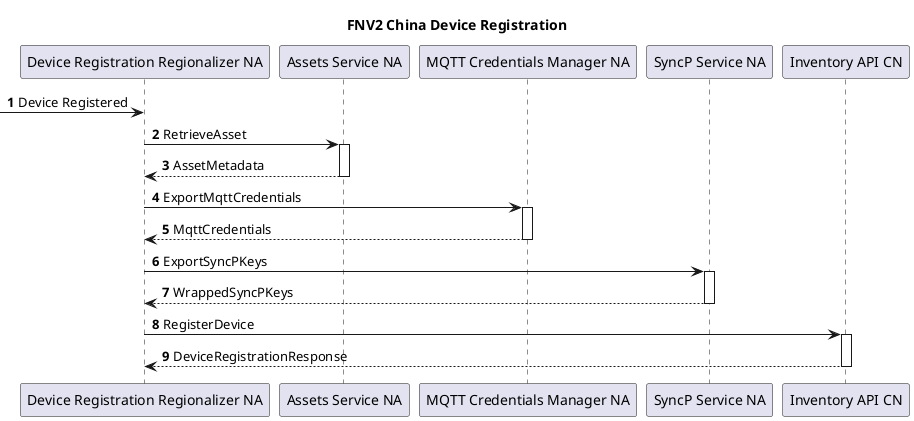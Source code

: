 @startuml
autonumber


title FNV2 China Device Registration

participant "Device Registration Regionalizer NA" as drr
participant "Assets Service NA" as assets
participant "MQTT Credentials Manager NA" as credman
participant "SyncP Service NA" as syncp
participant "Inventory API CN" as inv

[-> drr: Device Registered

drr -> assets ++: RetrieveAsset
return AssetMetadata

drr -> credman ++: ExportMqttCredentials 
return MqttCredentials

drr -> syncp ++: ExportSyncPKeys
return WrappedSyncPKeys

drr -> inv ++: RegisterDevice
return DeviceRegistrationResponse
@enduml